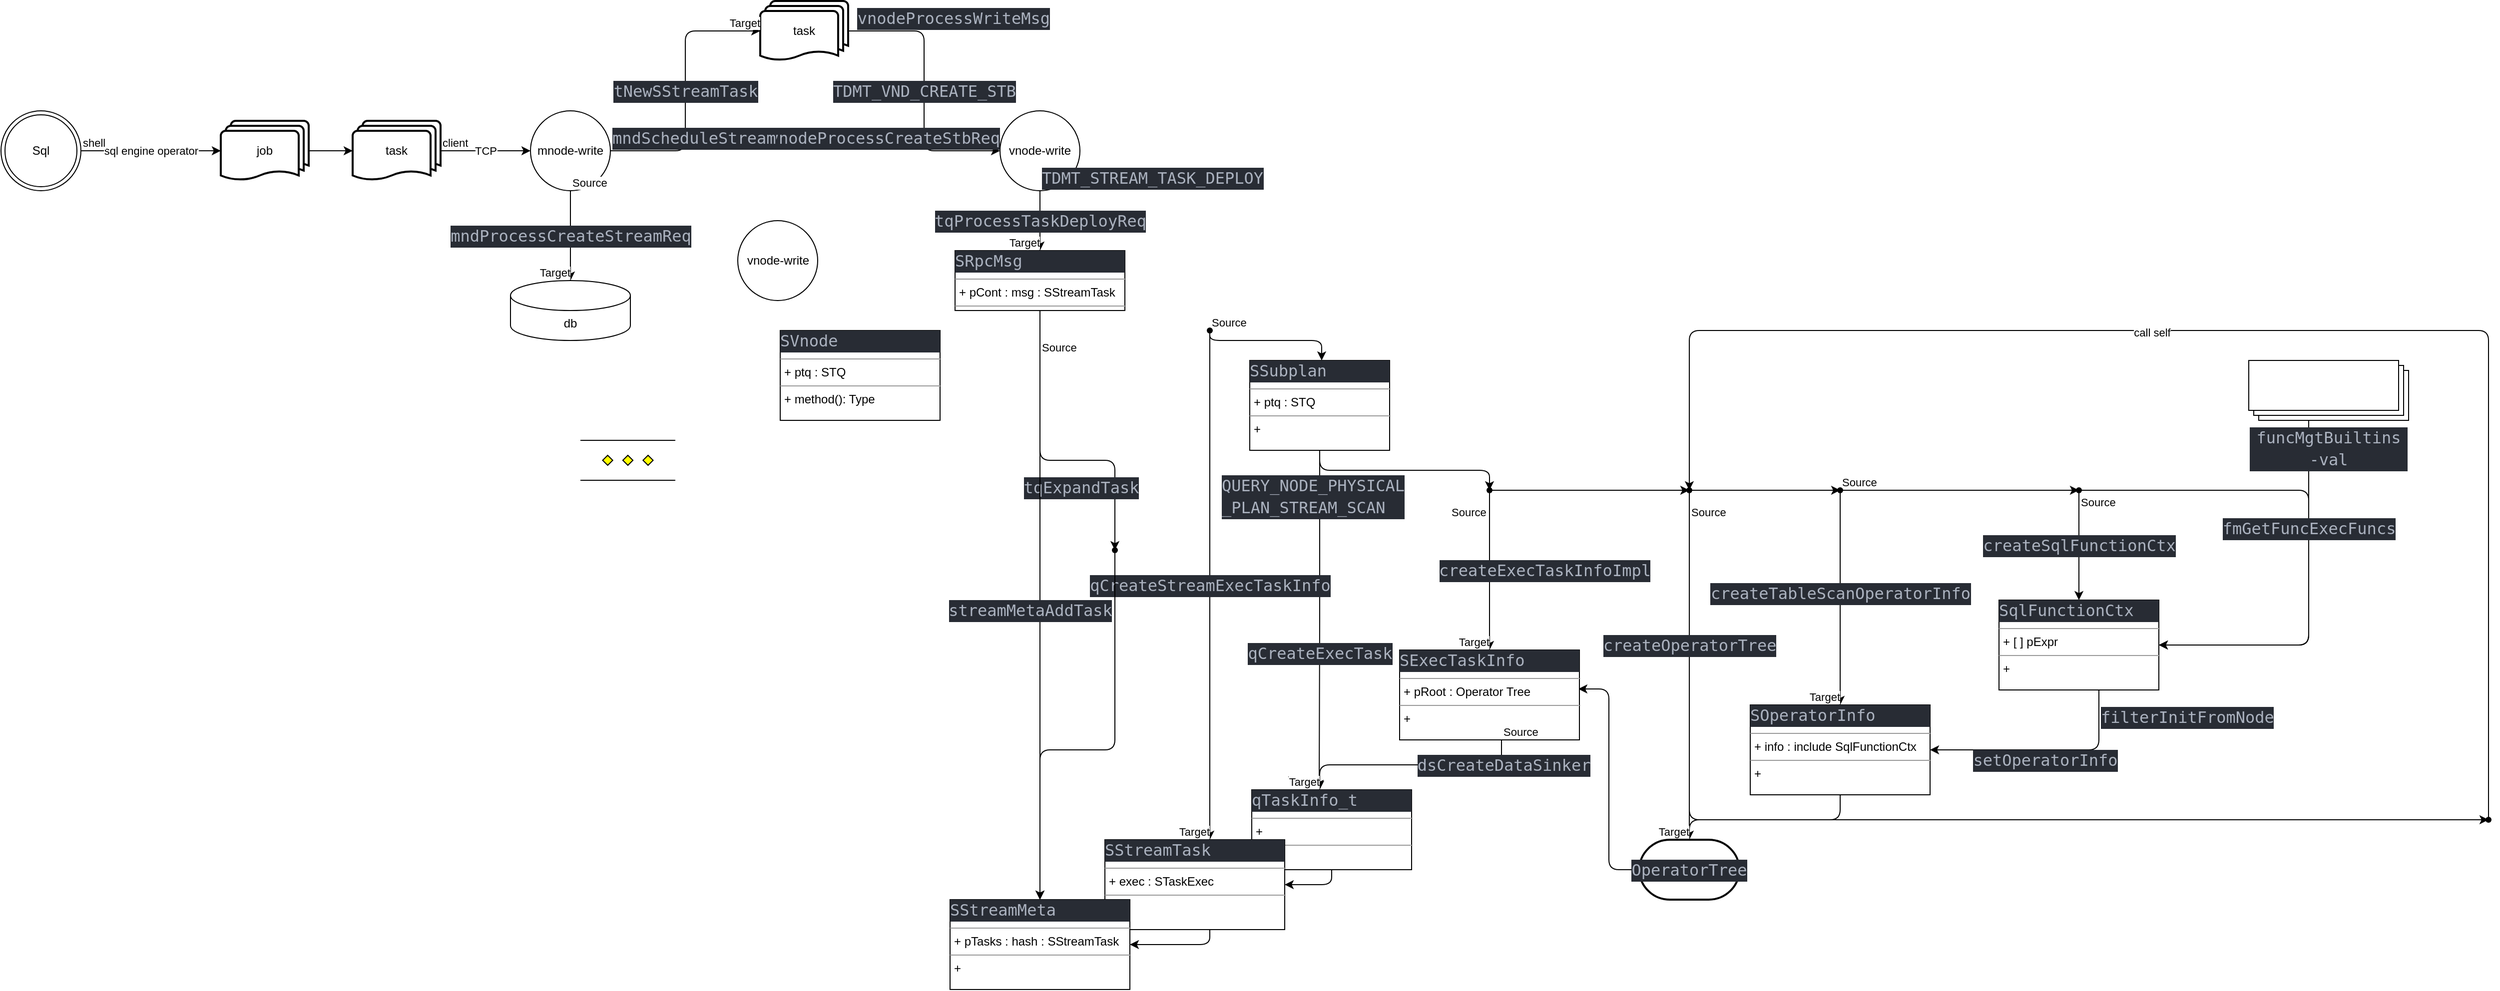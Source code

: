 <mxfile version="21.1.6" type="github">
  <diagram name="第 1 页" id="pCtgnsToikmaQAuae_r1">
    <mxGraphModel dx="1434" dy="764" grid="1" gridSize="10" guides="1" tooltips="1" connect="1" arrows="1" fold="1" page="1" pageScale="1" pageWidth="850" pageHeight="1100" math="0" shadow="0">
      <root>
        <mxCell id="0" />
        <mxCell id="1" parent="0" />
        <mxCell id="iXwxiYTci3UaNsQkCAsQ-6" value="vnode-write" style="ellipse;whiteSpace=wrap;html=1;aspect=fixed;" parent="1" vertex="1">
          <mxGeometry x="1000" y="640" width="80" height="80" as="geometry" />
        </mxCell>
        <mxCell id="iXwxiYTci3UaNsQkCAsQ-7" value="vnode-write" style="ellipse;whiteSpace=wrap;html=1;aspect=fixed;" parent="1" vertex="1">
          <mxGeometry x="737.5" y="750" width="80" height="80" as="geometry" />
        </mxCell>
        <mxCell id="iXwxiYTci3UaNsQkCAsQ-8" value="" style="verticalLabelPosition=bottom;verticalAlign=top;html=1;shape=mxgraph.flowchart.parallel_mode;pointerEvents=1" parent="1" vertex="1">
          <mxGeometry x="580" y="970" width="95" height="40" as="geometry" />
        </mxCell>
        <mxCell id="iXwxiYTci3UaNsQkCAsQ-9" value="" style="endArrow=classic;html=1;rounded=0;" parent="1" source="iXwxiYTci3UaNsQkCAsQ-16" target="iXwxiYTci3UaNsQkCAsQ-15" edge="1">
          <mxGeometry relative="1" as="geometry">
            <mxPoint x="380" y="680.5" as="sourcePoint" />
            <mxPoint x="540" y="680" as="targetPoint" />
          </mxGeometry>
        </mxCell>
        <mxCell id="iXwxiYTci3UaNsQkCAsQ-10" value="TCP" style="edgeLabel;resizable=0;html=1;align=center;verticalAlign=middle;" parent="iXwxiYTci3UaNsQkCAsQ-9" connectable="0" vertex="1">
          <mxGeometry relative="1" as="geometry" />
        </mxCell>
        <mxCell id="iXwxiYTci3UaNsQkCAsQ-11" value="client" style="edgeLabel;resizable=0;html=1;align=left;verticalAlign=bottom;" parent="iXwxiYTci3UaNsQkCAsQ-9" connectable="0" vertex="1">
          <mxGeometry x="-1" relative="1" as="geometry" />
        </mxCell>
        <mxCell id="iXwxiYTci3UaNsQkCAsQ-12" style="edgeStyle=orthogonalEdgeStyle;rounded=0;orthogonalLoop=1;jettySize=auto;html=1;exitX=1;exitY=0.5;exitDx=0;exitDy=0;exitPerimeter=0;entryX=0;entryY=0.5;entryDx=0;entryDy=0;entryPerimeter=0;" parent="1" source="iXwxiYTci3UaNsQkCAsQ-13" target="iXwxiYTci3UaNsQkCAsQ-16" edge="1">
          <mxGeometry relative="1" as="geometry" />
        </mxCell>
        <mxCell id="iXwxiYTci3UaNsQkCAsQ-13" value="job" style="strokeWidth=2;html=1;shape=mxgraph.flowchart.multi-document;whiteSpace=wrap;" parent="1" vertex="1">
          <mxGeometry x="220" y="650" width="88" height="60" as="geometry" />
        </mxCell>
        <mxCell id="iXwxiYTci3UaNsQkCAsQ-14" value="&lt;div&gt;Sql&lt;/div&gt;" style="ellipse;shape=doubleEllipse;whiteSpace=wrap;html=1;aspect=fixed;" parent="1" vertex="1">
          <mxGeometry y="640" width="80" height="80" as="geometry" />
        </mxCell>
        <mxCell id="iXwxiYTci3UaNsQkCAsQ-15" value="mnode-write" style="ellipse;whiteSpace=wrap;html=1;aspect=fixed;" parent="1" vertex="1">
          <mxGeometry x="530" y="640" width="80" height="80" as="geometry" />
        </mxCell>
        <mxCell id="iXwxiYTci3UaNsQkCAsQ-16" value="task" style="strokeWidth=2;html=1;shape=mxgraph.flowchart.multi-document;whiteSpace=wrap;" parent="1" vertex="1">
          <mxGeometry x="352" y="650" width="88" height="60" as="geometry" />
        </mxCell>
        <mxCell id="iXwxiYTci3UaNsQkCAsQ-17" value="" style="endArrow=classic;html=1;rounded=0;" parent="1" source="iXwxiYTci3UaNsQkCAsQ-14" target="iXwxiYTci3UaNsQkCAsQ-13" edge="1">
          <mxGeometry relative="1" as="geometry">
            <mxPoint x="460" y="550" as="sourcePoint" />
            <mxPoint x="620" y="550" as="targetPoint" />
          </mxGeometry>
        </mxCell>
        <mxCell id="iXwxiYTci3UaNsQkCAsQ-18" value="sql engine operator" style="edgeLabel;resizable=0;html=1;align=center;verticalAlign=middle;" parent="iXwxiYTci3UaNsQkCAsQ-17" connectable="0" vertex="1">
          <mxGeometry relative="1" as="geometry" />
        </mxCell>
        <mxCell id="iXwxiYTci3UaNsQkCAsQ-19" value="shell" style="edgeLabel;resizable=0;html=1;align=left;verticalAlign=bottom;" parent="iXwxiYTci3UaNsQkCAsQ-17" connectable="0" vertex="1">
          <mxGeometry x="-1" relative="1" as="geometry" />
        </mxCell>
        <mxCell id="iXwxiYTci3UaNsQkCAsQ-21" value="" style="endArrow=classic;html=1;rounded=1;edgeStyle=elbowEdgeStyle;" parent="1" source="iXwxiYTci3UaNsQkCAsQ-15" target="iXwxiYTci3UaNsQkCAsQ-30" edge="1">
          <mxGeometry relative="1" as="geometry">
            <mxPoint x="730" y="670" as="sourcePoint" />
            <mxPoint x="670" y="550" as="targetPoint" />
          </mxGeometry>
        </mxCell>
        <mxCell id="iXwxiYTci3UaNsQkCAsQ-22" value="&lt;div style=&quot;color: rgb(171, 178, 191); background-color: rgb(40, 44, 52); font-family: &amp;quot;Cascadia Code&amp;quot;, &amp;quot;Cascadia Code&amp;quot;, monospace, &amp;quot;Droid Sans Mono&amp;quot;, &amp;quot;monospace&amp;quot;, monospace; font-weight: normal; font-size: 16px; line-height: 22px;&quot;&gt;&lt;div&gt;mndProcessCreateStreamReq&lt;/div&gt;&lt;/div&gt;" style="edgeLabel;resizable=0;html=1;align=center;verticalAlign=middle;" parent="iXwxiYTci3UaNsQkCAsQ-21" connectable="0" vertex="1">
          <mxGeometry relative="1" as="geometry" />
        </mxCell>
        <mxCell id="iXwxiYTci3UaNsQkCAsQ-23" value="Source" style="edgeLabel;resizable=0;html=1;align=left;verticalAlign=bottom;" parent="iXwxiYTci3UaNsQkCAsQ-21" connectable="0" vertex="1">
          <mxGeometry x="-1" relative="1" as="geometry" />
        </mxCell>
        <mxCell id="iXwxiYTci3UaNsQkCAsQ-24" value="Target" style="edgeLabel;resizable=0;html=1;align=right;verticalAlign=bottom;" parent="iXwxiYTci3UaNsQkCAsQ-21" connectable="0" vertex="1">
          <mxGeometry x="1" relative="1" as="geometry" />
        </mxCell>
        <mxCell id="iXwxiYTci3UaNsQkCAsQ-26" value="" style="endArrow=classic;html=1;rounded=1;edgeStyle=elbowEdgeStyle;" parent="1" source="iXwxiYTci3UaNsQkCAsQ-33" target="iXwxiYTci3UaNsQkCAsQ-6" edge="1">
          <mxGeometry relative="1" as="geometry">
            <mxPoint x="590" y="770" as="sourcePoint" />
            <mxPoint x="1010" y="540" as="targetPoint" />
          </mxGeometry>
        </mxCell>
        <mxCell id="iXwxiYTci3UaNsQkCAsQ-27" value="&lt;div style=&quot;color: rgb(171, 178, 191); background-color: rgb(40, 44, 52); font-family: &amp;quot;Cascadia Code&amp;quot;, &amp;quot;Cascadia Code&amp;quot;, monospace, &amp;quot;Droid Sans Mono&amp;quot;, &amp;quot;monospace&amp;quot;, monospace; font-weight: normal; font-size: 16px; line-height: 22px;&quot;&gt;&lt;div&gt;TDMT_VND_CREATE_STB&lt;/div&gt;&lt;/div&gt;" style="edgeLabel;resizable=0;html=1;align=center;verticalAlign=middle;" parent="iXwxiYTci3UaNsQkCAsQ-26" connectable="0" vertex="1">
          <mxGeometry relative="1" as="geometry" />
        </mxCell>
        <mxCell id="iXwxiYTci3UaNsQkCAsQ-29" value="&lt;div style=&quot;color: rgb(171, 178, 191); background-color: rgb(40, 44, 52); font-family: &amp;quot;Cascadia Code&amp;quot;, &amp;quot;Cascadia Code&amp;quot;, monospace, &amp;quot;Droid Sans Mono&amp;quot;, &amp;quot;monospace&amp;quot;, monospace; font-weight: normal; font-size: 16px; line-height: 22px;&quot;&gt;&lt;div&gt;vnodeProcessCreateStbReq&lt;/div&gt;&lt;/div&gt;" style="edgeLabel;resizable=0;html=1;align=right;verticalAlign=bottom;" parent="iXwxiYTci3UaNsQkCAsQ-26" connectable="0" vertex="1">
          <mxGeometry x="1" relative="1" as="geometry" />
        </mxCell>
        <mxCell id="iXwxiYTci3UaNsQkCAsQ-30" value="db" style="shape=cylinder3;whiteSpace=wrap;html=1;boundedLbl=1;backgroundOutline=1;size=15;" parent="1" vertex="1">
          <mxGeometry x="510" y="810" width="120" height="60" as="geometry" />
        </mxCell>
        <mxCell id="iXwxiYTci3UaNsQkCAsQ-33" value="task" style="strokeWidth=2;html=1;shape=mxgraph.flowchart.multi-document;whiteSpace=wrap;" parent="1" vertex="1">
          <mxGeometry x="760" y="530" width="88" height="60" as="geometry" />
        </mxCell>
        <mxCell id="iXwxiYTci3UaNsQkCAsQ-35" value="" style="endArrow=classic;html=1;rounded=1;edgeStyle=elbowEdgeStyle;" parent="1" source="iXwxiYTci3UaNsQkCAsQ-15" target="iXwxiYTci3UaNsQkCAsQ-33" edge="1">
          <mxGeometry relative="1" as="geometry">
            <mxPoint x="570" y="780" as="sourcePoint" />
            <mxPoint x="730" y="780" as="targetPoint" />
          </mxGeometry>
        </mxCell>
        <mxCell id="iXwxiYTci3UaNsQkCAsQ-36" value="&lt;div style=&quot;color: rgb(171, 178, 191); background-color: rgb(40, 44, 52); font-family: &amp;quot;Cascadia Code&amp;quot;, &amp;quot;Cascadia Code&amp;quot;, monospace, &amp;quot;Droid Sans Mono&amp;quot;, &amp;quot;monospace&amp;quot;, monospace; font-weight: normal; font-size: 16px; line-height: 22px;&quot;&gt;&lt;div&gt;tNewSStreamTask&lt;/div&gt;&lt;/div&gt;" style="edgeLabel;resizable=0;html=1;align=center;verticalAlign=middle;" parent="iXwxiYTci3UaNsQkCAsQ-35" connectable="0" vertex="1">
          <mxGeometry relative="1" as="geometry" />
        </mxCell>
        <mxCell id="iXwxiYTci3UaNsQkCAsQ-37" value="&lt;div style=&quot;color: rgb(171, 178, 191); background-color: rgb(40, 44, 52); font-family: &amp;quot;Cascadia Code&amp;quot;, &amp;quot;Cascadia Code&amp;quot;, monospace, &amp;quot;Droid Sans Mono&amp;quot;, &amp;quot;monospace&amp;quot;, monospace; font-weight: normal; font-size: 16px; line-height: 22px;&quot;&gt;&lt;div&gt;mndScheduleStream&lt;/div&gt;&lt;/div&gt;" style="edgeLabel;resizable=0;html=1;align=left;verticalAlign=bottom;" parent="iXwxiYTci3UaNsQkCAsQ-35" connectable="0" vertex="1">
          <mxGeometry x="-1" relative="1" as="geometry" />
        </mxCell>
        <mxCell id="iXwxiYTci3UaNsQkCAsQ-38" value="Target" style="edgeLabel;resizable=0;html=1;align=right;verticalAlign=bottom;" parent="iXwxiYTci3UaNsQkCAsQ-35" connectable="0" vertex="1">
          <mxGeometry x="1" relative="1" as="geometry" />
        </mxCell>
        <mxCell id="iXwxiYTci3UaNsQkCAsQ-39" value="&lt;div style=&quot;color: rgb(171, 178, 191); background-color: rgb(40, 44, 52); font-family: &amp;quot;Cascadia Code&amp;quot;, &amp;quot;Cascadia Code&amp;quot;, monospace, &amp;quot;Droid Sans Mono&amp;quot;, &amp;quot;monospace&amp;quot;, monospace; font-weight: normal; font-size: 16px; line-height: 22px;&quot;&gt;&lt;div&gt;&lt;span style=&quot;color: #abb2bf;&quot;&gt;vnodeProcessWriteMsg&lt;/span&gt;&lt;/div&gt;&lt;/div&gt;" style="edgeLabel;resizable=0;html=1;align=right;verticalAlign=bottom;" parent="1" connectable="0" vertex="1">
          <mxGeometry x="1050" y="560" as="geometry" />
        </mxCell>
        <mxCell id="iXwxiYTci3UaNsQkCAsQ-40" value="" style="endArrow=classic;html=1;rounded=1;edgeStyle=elbowEdgeStyle;" parent="1" source="iXwxiYTci3UaNsQkCAsQ-6" target="iXwxiYTci3UaNsQkCAsQ-47" edge="1">
          <mxGeometry relative="1" as="geometry">
            <mxPoint x="1020" y="790" as="sourcePoint" />
            <mxPoint x="1040" y="870" as="targetPoint" />
          </mxGeometry>
        </mxCell>
        <mxCell id="iXwxiYTci3UaNsQkCAsQ-41" value="&lt;div style=&quot;color: rgb(171, 178, 191); background-color: rgb(40, 44, 52); font-family: &amp;quot;Cascadia Code&amp;quot;, &amp;quot;Cascadia Code&amp;quot;, monospace, &amp;quot;Droid Sans Mono&amp;quot;, &amp;quot;monospace&amp;quot;, monospace; font-weight: normal; font-size: 16px; line-height: 22px;&quot;&gt;&lt;div&gt;tqProcessTaskDeployReq&lt;/div&gt;&lt;/div&gt;" style="edgeLabel;resizable=0;html=1;align=center;verticalAlign=middle;" parent="iXwxiYTci3UaNsQkCAsQ-40" connectable="0" vertex="1">
          <mxGeometry relative="1" as="geometry" />
        </mxCell>
        <mxCell id="iXwxiYTci3UaNsQkCAsQ-42" value="&lt;div style=&quot;color: rgb(171, 178, 191); background-color: rgb(40, 44, 52); font-family: &amp;quot;Cascadia Code&amp;quot;, &amp;quot;Cascadia Code&amp;quot;, monospace, &amp;quot;Droid Sans Mono&amp;quot;, &amp;quot;monospace&amp;quot;, monospace; font-weight: normal; font-size: 16px; line-height: 22px;&quot;&gt;&lt;div&gt;TDMT_STREAM_TASK_DEPLOY&lt;/div&gt;&lt;/div&gt;" style="edgeLabel;resizable=0;html=1;align=left;verticalAlign=bottom;" parent="iXwxiYTci3UaNsQkCAsQ-40" connectable="0" vertex="1">
          <mxGeometry x="-1" relative="1" as="geometry" />
        </mxCell>
        <mxCell id="iXwxiYTci3UaNsQkCAsQ-43" value="Target" style="edgeLabel;resizable=0;html=1;align=right;verticalAlign=bottom;" parent="iXwxiYTci3UaNsQkCAsQ-40" connectable="0" vertex="1">
          <mxGeometry x="1" relative="1" as="geometry" />
        </mxCell>
        <mxCell id="iXwxiYTci3UaNsQkCAsQ-105" style="edgeStyle=orthogonalEdgeStyle;rounded=1;orthogonalLoop=1;jettySize=auto;html=1;entryX=1;entryY=0.5;entryDx=0;entryDy=0;" parent="1" source="iXwxiYTci3UaNsQkCAsQ-44" target="iXwxiYTci3UaNsQkCAsQ-114" edge="1">
          <mxGeometry relative="1" as="geometry">
            <mxPoint x="2310" y="1310" as="targetPoint" />
            <Array as="points">
              <mxPoint x="2310" y="1175" />
            </Array>
          </mxGeometry>
        </mxCell>
        <mxCell id="iXwxiYTci3UaNsQkCAsQ-44" value="&lt;div style=&quot;color: rgb(171, 178, 191); background-color: rgb(40, 44, 52); font-family: &amp;quot;Cascadia Code&amp;quot;, &amp;quot;Cascadia Code&amp;quot;, monospace, &amp;quot;Droid Sans Mono&amp;quot;, &amp;quot;monospace&amp;quot;, monospace; font-weight: normal; font-size: 16px; line-height: 22px;&quot;&gt;&lt;div&gt;funcMgtBuiltins -val&lt;br&gt;&lt;/div&gt;&lt;/div&gt;" style="verticalLabelPosition=bottom;verticalAlign=top;html=1;shape=mxgraph.basic.layered_rect;dx=10;outlineConnect=0;whiteSpace=wrap;" parent="1" vertex="1">
          <mxGeometry x="2250" y="890" width="160" height="60" as="geometry" />
        </mxCell>
        <mxCell id="iXwxiYTci3UaNsQkCAsQ-47" value="&lt;div style=&quot;color: rgb(171, 178, 191); background-color: rgb(40, 44, 52); font-family: &amp;quot;Cascadia Code&amp;quot;, &amp;quot;Cascadia Code&amp;quot;, monospace, &amp;quot;Droid Sans Mono&amp;quot;, &amp;quot;monospace&amp;quot;, monospace; font-weight: normal; font-size: 16px; line-height: 22px;&quot;&gt;&lt;div&gt;SRpcMsg&lt;/div&gt;&lt;/div&gt;&lt;hr size=&quot;1&quot;&gt;&lt;p style=&quot;margin:0px;margin-left:4px;&quot;&gt;+ pCont : msg : SStreamTask&lt;/p&gt;&lt;hr size=&quot;1&quot;&gt;" style="verticalAlign=top;align=left;overflow=fill;fontSize=12;fontFamily=Helvetica;html=1;whiteSpace=wrap;" parent="1" vertex="1">
          <mxGeometry x="955" y="780" width="170" height="60" as="geometry" />
        </mxCell>
        <mxCell id="iXwxiYTci3UaNsQkCAsQ-48" value="" style="endArrow=classic;html=1;rounded=1;edgeStyle=orthogonalEdgeStyle;exitX=0.5;exitY=1;exitDx=0;exitDy=0;" parent="1" source="iXwxiYTci3UaNsQkCAsQ-47" target="iXwxiYTci3UaNsQkCAsQ-112" edge="1">
          <mxGeometry relative="1" as="geometry">
            <mxPoint x="1100" y="970" as="sourcePoint" />
            <mxPoint x="1100" y="1290" as="targetPoint" />
            <Array as="points">
              <mxPoint x="1040" y="990" />
              <mxPoint x="1115" y="990" />
            </Array>
          </mxGeometry>
        </mxCell>
        <mxCell id="iXwxiYTci3UaNsQkCAsQ-49" value="&lt;div style=&quot;color: rgb(171, 178, 191); background-color: rgb(40, 44, 52); font-family: &amp;quot;Cascadia Code&amp;quot;, &amp;quot;Cascadia Code&amp;quot;, monospace, &amp;quot;Droid Sans Mono&amp;quot;, &amp;quot;monospace&amp;quot;, monospace; font-weight: normal; font-size: 16px; line-height: 22px;&quot;&gt;&lt;div&gt;tqExpandTask&lt;/div&gt;&lt;/div&gt;" style="edgeLabel;resizable=0;html=1;align=center;verticalAlign=middle;" parent="iXwxiYTci3UaNsQkCAsQ-48" connectable="0" vertex="1">
          <mxGeometry relative="1" as="geometry">
            <mxPoint x="33" y="27" as="offset" />
          </mxGeometry>
        </mxCell>
        <mxCell id="iXwxiYTci3UaNsQkCAsQ-57" value="" style="endArrow=classic;html=1;rounded=0;entryX=0.422;entryY=-0.011;entryDx=0;entryDy=0;entryPerimeter=0;edgeStyle=orthogonalEdgeStyle;" parent="1" source="iXwxiYTci3UaNsQkCAsQ-85" target="iXwxiYTci3UaNsQkCAsQ-127" edge="1">
          <mxGeometry relative="1" as="geometry">
            <mxPoint x="1400" y="1140" as="sourcePoint" />
            <mxPoint x="1410" y="1310" as="targetPoint" />
          </mxGeometry>
        </mxCell>
        <mxCell id="iXwxiYTci3UaNsQkCAsQ-58" value="&lt;div style=&quot;color: rgb(171, 178, 191); background-color: rgb(40, 44, 52); font-family: &amp;quot;Cascadia Code&amp;quot;, &amp;quot;Cascadia Code&amp;quot;, monospace, &amp;quot;Droid Sans Mono&amp;quot;, &amp;quot;monospace&amp;quot;, monospace; font-weight: normal; font-size: 16px; line-height: 22px;&quot;&gt;&lt;div&gt;qCreateExecTask&lt;/div&gt;&lt;/div&gt;" style="edgeLabel;resizable=0;html=1;align=center;verticalAlign=middle;" parent="iXwxiYTci3UaNsQkCAsQ-57" connectable="0" vertex="1">
          <mxGeometry relative="1" as="geometry">
            <mxPoint y="33" as="offset" />
          </mxGeometry>
        </mxCell>
        <mxCell id="iXwxiYTci3UaNsQkCAsQ-59" value="&lt;div style=&quot;color: rgb(171, 178, 191); background-color: rgb(40, 44, 52); font-family: &amp;quot;Cascadia Code&amp;quot;, &amp;quot;Cascadia Code&amp;quot;, monospace, &amp;quot;Droid Sans Mono&amp;quot;, &amp;quot;monospace&amp;quot;, monospace; font-weight: normal; font-size: 16px; line-height: 22px;&quot;&gt;&lt;div&gt;QUERY_NODE_PHYSICAL&lt;/div&gt;&lt;div&gt;_PLAN_STREAM_SCAN&lt;/div&gt;&lt;/div&gt;" style="edgeLabel;resizable=0;html=1;align=left;verticalAlign=bottom;" parent="iXwxiYTci3UaNsQkCAsQ-57" connectable="0" vertex="1">
          <mxGeometry x="-1" relative="1" as="geometry">
            <mxPoint x="-100" y="70" as="offset" />
          </mxGeometry>
        </mxCell>
        <mxCell id="iXwxiYTci3UaNsQkCAsQ-60" value="Target" style="edgeLabel;resizable=0;html=1;align=right;verticalAlign=bottom;" parent="iXwxiYTci3UaNsQkCAsQ-57" connectable="0" vertex="1">
          <mxGeometry x="1" relative="1" as="geometry" />
        </mxCell>
        <mxCell id="iXwxiYTci3UaNsQkCAsQ-74" value="&lt;div style=&quot;color: rgb(171, 178, 191); background-color: rgb(40, 44, 52); font-family: &amp;quot;Cascadia Code&amp;quot;, &amp;quot;Cascadia Code&amp;quot;, monospace, &amp;quot;Droid Sans Mono&amp;quot;, &amp;quot;monospace&amp;quot;, monospace; font-weight: normal; font-size: 16px; line-height: 22px;&quot;&gt;&lt;div&gt;SVnode&lt;/div&gt;&lt;/div&gt;&lt;hr size=&quot;1&quot;&gt;&lt;p style=&quot;margin:0px;margin-left:4px;&quot;&gt;+ ptq : STQ&lt;/p&gt;&lt;hr size=&quot;1&quot;&gt;&lt;p style=&quot;margin:0px;margin-left:4px;&quot;&gt;+ method(): Type&lt;/p&gt;" style="verticalAlign=top;align=left;overflow=fill;fontSize=12;fontFamily=Helvetica;html=1;whiteSpace=wrap;" parent="1" vertex="1">
          <mxGeometry x="780" y="860" width="160" height="90" as="geometry" />
        </mxCell>
        <mxCell id="iXwxiYTci3UaNsQkCAsQ-79" value="" style="endArrow=classic;html=1;rounded=1;exitX=0.2;exitY=0.5;exitDx=0;exitDy=0;exitPerimeter=0;edgeStyle=elbowEdgeStyle;" parent="1" source="iXwxiYTci3UaNsQkCAsQ-106" target="iXwxiYTci3UaNsQkCAsQ-132" edge="1">
          <mxGeometry relative="1" as="geometry">
            <mxPoint x="1215" y="960" as="sourcePoint" />
            <mxPoint x="1210" y="1340" as="targetPoint" />
            <Array as="points">
              <mxPoint x="1210" y="1100" />
              <mxPoint x="1200" y="1070" />
            </Array>
          </mxGeometry>
        </mxCell>
        <mxCell id="iXwxiYTci3UaNsQkCAsQ-80" value="&lt;div style=&quot;color: rgb(171, 178, 191); background-color: rgb(40, 44, 52); font-family: &amp;quot;Cascadia Code&amp;quot;, &amp;quot;Cascadia Code&amp;quot;, monospace, &amp;quot;Droid Sans Mono&amp;quot;, &amp;quot;monospace&amp;quot;, monospace; font-weight: normal; font-size: 16px; line-height: 22px;&quot;&gt;&lt;div&gt;qCreateStreamExecTaskInfo&lt;/div&gt;&lt;/div&gt;" style="edgeLabel;resizable=0;html=1;align=center;verticalAlign=middle;" parent="iXwxiYTci3UaNsQkCAsQ-79" connectable="0" vertex="1">
          <mxGeometry relative="1" as="geometry" />
        </mxCell>
        <mxCell id="iXwxiYTci3UaNsQkCAsQ-81" value="Source" style="edgeLabel;resizable=0;html=1;align=left;verticalAlign=bottom;" parent="iXwxiYTci3UaNsQkCAsQ-79" connectable="0" vertex="1">
          <mxGeometry x="-1" relative="1" as="geometry" />
        </mxCell>
        <mxCell id="iXwxiYTci3UaNsQkCAsQ-82" value="Target" style="edgeLabel;resizable=0;html=1;align=right;verticalAlign=bottom;" parent="iXwxiYTci3UaNsQkCAsQ-79" connectable="0" vertex="1">
          <mxGeometry x="1" relative="1" as="geometry" />
        </mxCell>
        <mxCell id="iXwxiYTci3UaNsQkCAsQ-144" style="edgeStyle=orthogonalEdgeStyle;rounded=1;orthogonalLoop=1;jettySize=auto;html=1;exitX=0.5;exitY=1;exitDx=0;exitDy=0;entryX=0.85;entryY=1.2;entryDx=0;entryDy=0;entryPerimeter=0;" parent="1" source="iXwxiYTci3UaNsQkCAsQ-85" target="iXwxiYTci3UaNsQkCAsQ-142" edge="1">
          <mxGeometry relative="1" as="geometry">
            <Array as="points">
              <mxPoint x="1320" y="1000" />
              <mxPoint x="1490" y="1000" />
            </Array>
          </mxGeometry>
        </mxCell>
        <mxCell id="iXwxiYTci3UaNsQkCAsQ-85" value="&lt;div style=&quot;color: rgb(171, 178, 191); background-color: rgb(40, 44, 52); font-family: &amp;quot;Cascadia Code&amp;quot;, &amp;quot;Cascadia Code&amp;quot;, monospace, &amp;quot;Droid Sans Mono&amp;quot;, &amp;quot;monospace&amp;quot;, monospace; font-weight: normal; font-size: 16px; line-height: 22px;&quot;&gt;&lt;div style=&quot;color: rgb(171, 178, 191); background-color: rgb(40, 44, 52); font-family: &amp;quot;Cascadia Code&amp;quot;, &amp;quot;Cascadia Code&amp;quot;, monospace, &amp;quot;Droid Sans Mono&amp;quot;, &amp;quot;monospace&amp;quot;, monospace; font-weight: normal; font-size: 16px; line-height: 22px;&quot;&gt;&lt;div&gt;SSubplan&lt;/div&gt;&lt;/div&gt;&lt;/div&gt;&lt;hr size=&quot;1&quot;&gt;&lt;p style=&quot;margin:0px;margin-left:4px;&quot;&gt;+ ptq : STQ&lt;/p&gt;&lt;hr size=&quot;1&quot;&gt;&lt;p style=&quot;margin:0px;margin-left:4px;&quot;&gt;+ &lt;br&gt;&lt;/p&gt;" style="verticalAlign=top;align=left;overflow=fill;fontSize=12;fontFamily=Helvetica;html=1;whiteSpace=wrap;" parent="1" vertex="1">
          <mxGeometry x="1250" y="890" width="140" height="90" as="geometry" />
        </mxCell>
        <mxCell id="iXwxiYTci3UaNsQkCAsQ-86" value="" style="endArrow=classic;html=1;rounded=1;exitX=0.5;exitY=1;exitDx=0;exitDy=0;edgeStyle=orthogonalEdgeStyle;" parent="1" source="iXwxiYTci3UaNsQkCAsQ-47" target="iXwxiYTci3UaNsQkCAsQ-134" edge="1">
          <mxGeometry relative="1" as="geometry">
            <mxPoint x="939.5" y="1000" as="sourcePoint" />
            <mxPoint x="940" y="1360" as="targetPoint" />
          </mxGeometry>
        </mxCell>
        <mxCell id="iXwxiYTci3UaNsQkCAsQ-87" value="&lt;div style=&quot;color: rgb(171, 178, 191); background-color: rgb(40, 44, 52); font-family: &amp;quot;Cascadia Code&amp;quot;, &amp;quot;Cascadia Code&amp;quot;, monospace, &amp;quot;Droid Sans Mono&amp;quot;, &amp;quot;monospace&amp;quot;, monospace; font-weight: normal; font-size: 16px; line-height: 22px;&quot;&gt;&lt;div&gt;streamMetaAddTask&lt;/div&gt;&lt;/div&gt;" style="edgeLabel;resizable=0;html=1;align=center;verticalAlign=middle;" parent="iXwxiYTci3UaNsQkCAsQ-86" connectable="0" vertex="1">
          <mxGeometry relative="1" as="geometry">
            <mxPoint x="-10" y="5" as="offset" />
          </mxGeometry>
        </mxCell>
        <mxCell id="iXwxiYTci3UaNsQkCAsQ-88" value="Source" style="edgeLabel;resizable=0;html=1;align=left;verticalAlign=bottom;" parent="iXwxiYTci3UaNsQkCAsQ-86" connectable="0" vertex="1">
          <mxGeometry x="-1" relative="1" as="geometry">
            <mxPoint y="45" as="offset" />
          </mxGeometry>
        </mxCell>
        <mxCell id="iXwxiYTci3UaNsQkCAsQ-89" value="" style="endArrow=classic;html=1;rounded=1;edgeStyle=orthogonalEdgeStyle;exitX=0.45;exitY=0.7;exitDx=0;exitDy=0;exitPerimeter=0;" parent="1" source="iXwxiYTci3UaNsQkCAsQ-142" target="iXwxiYTci3UaNsQkCAsQ-126" edge="1">
          <mxGeometry relative="1" as="geometry">
            <mxPoint x="1490" y="1000" as="sourcePoint" />
            <mxPoint x="1730" y="1090" as="targetPoint" />
          </mxGeometry>
        </mxCell>
        <mxCell id="iXwxiYTci3UaNsQkCAsQ-90" value="&lt;div style=&quot;color: rgb(171, 178, 191); background-color: rgb(40, 44, 52); font-family: &amp;quot;Cascadia Code&amp;quot;, &amp;quot;Cascadia Code&amp;quot;, monospace, &amp;quot;Droid Sans Mono&amp;quot;, &amp;quot;monospace&amp;quot;, monospace; font-weight: normal; font-size: 16px; line-height: 22px;&quot;&gt;&lt;div&gt;createExecTaskInfoImpl&lt;/div&gt;&lt;/div&gt;" style="edgeLabel;resizable=0;html=1;align=center;verticalAlign=middle;" parent="iXwxiYTci3UaNsQkCAsQ-89" connectable="0" vertex="1">
          <mxGeometry relative="1" as="geometry">
            <mxPoint x="55" as="offset" />
          </mxGeometry>
        </mxCell>
        <mxCell id="iXwxiYTci3UaNsQkCAsQ-91" value="Source" style="edgeLabel;resizable=0;html=1;align=left;verticalAlign=bottom;" parent="iXwxiYTci3UaNsQkCAsQ-89" connectable="0" vertex="1">
          <mxGeometry x="-1" relative="1" as="geometry">
            <mxPoint x="-40" y="30" as="offset" />
          </mxGeometry>
        </mxCell>
        <mxCell id="iXwxiYTci3UaNsQkCAsQ-92" value="Target" style="edgeLabel;resizable=0;html=1;align=right;verticalAlign=bottom;" parent="iXwxiYTci3UaNsQkCAsQ-89" connectable="0" vertex="1">
          <mxGeometry x="1" relative="1" as="geometry" />
        </mxCell>
        <mxCell id="iXwxiYTci3UaNsQkCAsQ-95" value="" style="endArrow=classic;html=1;rounded=1;edgeStyle=elbowEdgeStyle;exitX=0.75;exitY=0.4;exitDx=0;exitDy=0;exitPerimeter=0;" parent="1" source="inUq-G-adgL70UDjBjxK-9" target="iXwxiYTci3UaNsQkCAsQ-113" edge="1">
          <mxGeometry relative="1" as="geometry">
            <mxPoint x="1820" y="970" as="sourcePoint" />
            <mxPoint x="2070" y="1340" as="targetPoint" />
            <Array as="points">
              <mxPoint x="1841" y="1160" />
              <mxPoint x="1860" y="1080" />
            </Array>
          </mxGeometry>
        </mxCell>
        <mxCell id="iXwxiYTci3UaNsQkCAsQ-96" value="&lt;div style=&quot;color: rgb(171, 178, 191); background-color: rgb(40, 44, 52); font-family: &amp;quot;Cascadia Code&amp;quot;, &amp;quot;Cascadia Code&amp;quot;, monospace, &amp;quot;Droid Sans Mono&amp;quot;, &amp;quot;monospace&amp;quot;, monospace; font-weight: normal; font-size: 16px; line-height: 22px;&quot;&gt;&lt;div&gt;createTableScanOperatorInfo&lt;/div&gt;&lt;/div&gt;" style="edgeLabel;resizable=0;html=1;align=center;verticalAlign=middle;" parent="iXwxiYTci3UaNsQkCAsQ-95" connectable="0" vertex="1">
          <mxGeometry relative="1" as="geometry">
            <mxPoint y="-5" as="offset" />
          </mxGeometry>
        </mxCell>
        <mxCell id="iXwxiYTci3UaNsQkCAsQ-97" value="Source" style="edgeLabel;resizable=0;html=1;align=left;verticalAlign=bottom;" parent="iXwxiYTci3UaNsQkCAsQ-95" connectable="0" vertex="1">
          <mxGeometry x="-1" relative="1" as="geometry" />
        </mxCell>
        <mxCell id="iXwxiYTci3UaNsQkCAsQ-98" value="Target" style="edgeLabel;resizable=0;html=1;align=right;verticalAlign=bottom;" parent="iXwxiYTci3UaNsQkCAsQ-95" connectable="0" vertex="1">
          <mxGeometry x="1" relative="1" as="geometry" />
        </mxCell>
        <mxCell id="iXwxiYTci3UaNsQkCAsQ-99" value="" style="endArrow=classic;html=1;rounded=0;exitX=0.6;exitY=0.85;exitDx=0;exitDy=0;exitPerimeter=0;" parent="1" target="iXwxiYTci3UaNsQkCAsQ-114" edge="1" source="inUq-G-adgL70UDjBjxK-10">
          <mxGeometry relative="1" as="geometry">
            <mxPoint x="2080" y="1020" as="sourcePoint" />
            <mxPoint x="2170" y="1360" as="targetPoint" />
          </mxGeometry>
        </mxCell>
        <mxCell id="iXwxiYTci3UaNsQkCAsQ-100" value="&lt;div style=&quot;color: rgb(171, 178, 191); background-color: rgb(40, 44, 52); font-family: &amp;quot;Cascadia Code&amp;quot;, &amp;quot;Cascadia Code&amp;quot;, monospace, &amp;quot;Droid Sans Mono&amp;quot;, &amp;quot;monospace&amp;quot;, monospace; font-weight: normal; font-size: 16px; line-height: 22px;&quot;&gt;&lt;div&gt;createSqlFunctionCtx&lt;/div&gt;&lt;/div&gt;" style="edgeLabel;resizable=0;html=1;align=center;verticalAlign=middle;" parent="iXwxiYTci3UaNsQkCAsQ-99" connectable="0" vertex="1">
          <mxGeometry relative="1" as="geometry" />
        </mxCell>
        <mxCell id="iXwxiYTci3UaNsQkCAsQ-101" value="Source" style="edgeLabel;resizable=0;html=1;align=left;verticalAlign=bottom;" parent="iXwxiYTci3UaNsQkCAsQ-99" connectable="0" vertex="1">
          <mxGeometry x="-1" relative="1" as="geometry">
            <mxPoint y="20" as="offset" />
          </mxGeometry>
        </mxCell>
        <mxCell id="iXwxiYTci3UaNsQkCAsQ-102" value="" style="endArrow=classic;html=1;entryX=1;entryY=0.5;entryDx=0;entryDy=0;rounded=1;edgeStyle=elbowEdgeStyle;exitX=0.8;exitY=0.6;exitDx=0;exitDy=0;exitPerimeter=0;" parent="1" target="iXwxiYTci3UaNsQkCAsQ-114" edge="1" source="inUq-G-adgL70UDjBjxK-10">
          <mxGeometry relative="1" as="geometry">
            <mxPoint x="2180" y="950" as="sourcePoint" />
            <mxPoint x="2310" y="1310" as="targetPoint" />
            <Array as="points">
              <mxPoint x="2310" y="1160" />
            </Array>
          </mxGeometry>
        </mxCell>
        <mxCell id="iXwxiYTci3UaNsQkCAsQ-103" value="&lt;div style=&quot;color: rgb(171, 178, 191); background-color: rgb(40, 44, 52); font-family: &amp;quot;Cascadia Code&amp;quot;, &amp;quot;Cascadia Code&amp;quot;, monospace, &amp;quot;Droid Sans Mono&amp;quot;, &amp;quot;monospace&amp;quot;, monospace; font-weight: normal; font-size: 16px; line-height: 22px;&quot;&gt;&lt;div&gt;fmGetFuncExecFuncs&lt;/div&gt;&lt;/div&gt;" style="edgeLabel;resizable=0;html=1;align=center;verticalAlign=middle;" parent="iXwxiYTci3UaNsQkCAsQ-102" connectable="0" vertex="1">
          <mxGeometry relative="1" as="geometry" />
        </mxCell>
        <mxCell id="iXwxiYTci3UaNsQkCAsQ-104" value="Source" style="edgeLabel;resizable=0;html=1;align=left;verticalAlign=bottom;" parent="iXwxiYTci3UaNsQkCAsQ-102" connectable="0" vertex="1">
          <mxGeometry x="-1" relative="1" as="geometry">
            <mxPoint y="20" as="offset" />
          </mxGeometry>
        </mxCell>
        <mxCell id="iXwxiYTci3UaNsQkCAsQ-111" value="" style="edgeStyle=orthogonalEdgeStyle;rounded=1;orthogonalLoop=1;jettySize=auto;html=1;" parent="1" source="iXwxiYTci3UaNsQkCAsQ-106" target="iXwxiYTci3UaNsQkCAsQ-85" edge="1">
          <mxGeometry relative="1" as="geometry">
            <Array as="points">
              <mxPoint x="1210" y="870" />
              <mxPoint x="1322" y="870" />
            </Array>
          </mxGeometry>
        </mxCell>
        <mxCell id="iXwxiYTci3UaNsQkCAsQ-106" value="" style="shape=waypoint;sketch=0;fillStyle=solid;size=6;pointerEvents=1;points=[];fillColor=none;resizable=0;rotatable=0;perimeter=centerPerimeter;snapToPoint=1;" parent="1" vertex="1">
          <mxGeometry x="1200" y="850" width="20" height="20" as="geometry" />
        </mxCell>
        <mxCell id="iXwxiYTci3UaNsQkCAsQ-140" style="edgeStyle=orthogonalEdgeStyle;rounded=1;orthogonalLoop=1;jettySize=auto;html=1;entryX=0.5;entryY=0;entryDx=0;entryDy=0;" parent="1" source="iXwxiYTci3UaNsQkCAsQ-112" target="iXwxiYTci3UaNsQkCAsQ-134" edge="1">
          <mxGeometry relative="1" as="geometry">
            <Array as="points">
              <mxPoint x="1115" y="1280" />
              <mxPoint x="1040" y="1280" />
            </Array>
          </mxGeometry>
        </mxCell>
        <mxCell id="iXwxiYTci3UaNsQkCAsQ-112" value="" style="shape=waypoint;sketch=0;fillStyle=solid;size=6;pointerEvents=1;points=[];fillColor=none;resizable=0;rotatable=0;perimeter=centerPerimeter;snapToPoint=1;" parent="1" vertex="1">
          <mxGeometry x="1105" y="1070" width="20" height="20" as="geometry" />
        </mxCell>
        <mxCell id="inUq-G-adgL70UDjBjxK-8" style="edgeStyle=orthogonalEdgeStyle;rounded=1;orthogonalLoop=1;jettySize=auto;html=1;entryX=0.5;entryY=1;entryDx=0;entryDy=0;entryPerimeter=0;" edge="1" parent="1" source="iXwxiYTci3UaNsQkCAsQ-113" target="iXwxiYTci3UaNsQkCAsQ-125">
          <mxGeometry relative="1" as="geometry">
            <Array as="points">
              <mxPoint x="1841" y="1350" />
              <mxPoint x="1690" y="1350" />
            </Array>
          </mxGeometry>
        </mxCell>
        <mxCell id="iXwxiYTci3UaNsQkCAsQ-113" value="&lt;div style=&quot;color: rgb(171, 178, 191); background-color: rgb(40, 44, 52); font-family: &amp;quot;Cascadia Code&amp;quot;, &amp;quot;Cascadia Code&amp;quot;, monospace, &amp;quot;Droid Sans Mono&amp;quot;, &amp;quot;monospace&amp;quot;, monospace; font-weight: normal; font-size: 16px; line-height: 22px;&quot;&gt;&lt;div style=&quot;color: rgb(171, 178, 191); background-color: rgb(40, 44, 52); font-family: &amp;quot;Cascadia Code&amp;quot;, &amp;quot;Cascadia Code&amp;quot;, monospace, &amp;quot;Droid Sans Mono&amp;quot;, &amp;quot;monospace&amp;quot;, monospace; font-weight: normal; font-size: 16px; line-height: 22px;&quot;&gt;&lt;div style=&quot;color: rgb(171, 178, 191); background-color: rgb(40, 44, 52); font-family: &amp;quot;Cascadia Code&amp;quot;, &amp;quot;Cascadia Code&amp;quot;, monospace, &amp;quot;Droid Sans Mono&amp;quot;, &amp;quot;monospace&amp;quot;, monospace; font-weight: normal; font-size: 16px; line-height: 22px;&quot;&gt;&lt;div&gt;SOperatorInfo&lt;/div&gt;&lt;/div&gt;&lt;/div&gt;&lt;/div&gt;&lt;hr size=&quot;1&quot;&gt;&lt;p style=&quot;margin:0px;margin-left:4px;&quot;&gt;+ info : include SqlFunctionCtx&lt;br&gt;&lt;/p&gt;&lt;hr size=&quot;1&quot;&gt;&lt;p style=&quot;margin:0px;margin-left:4px;&quot;&gt;+ &lt;br&gt;&lt;/p&gt;" style="verticalAlign=top;align=left;overflow=fill;fontSize=12;fontFamily=Helvetica;html=1;whiteSpace=wrap;" parent="1" vertex="1">
          <mxGeometry x="1751" y="1235" width="180" height="90" as="geometry" />
        </mxCell>
        <mxCell id="iXwxiYTci3UaNsQkCAsQ-114" value="&lt;div style=&quot;color: rgb(171, 178, 191); background-color: rgb(40, 44, 52); font-family: &amp;quot;Cascadia Code&amp;quot;, &amp;quot;Cascadia Code&amp;quot;, monospace, &amp;quot;Droid Sans Mono&amp;quot;, &amp;quot;monospace&amp;quot;, monospace; font-weight: normal; font-size: 16px; line-height: 22px;&quot;&gt;&lt;div style=&quot;color: rgb(171, 178, 191); background-color: rgb(40, 44, 52); font-family: &amp;quot;Cascadia Code&amp;quot;, &amp;quot;Cascadia Code&amp;quot;, monospace, &amp;quot;Droid Sans Mono&amp;quot;, &amp;quot;monospace&amp;quot;, monospace; font-weight: normal; font-size: 16px; line-height: 22px;&quot;&gt;&lt;div style=&quot;color: rgb(171, 178, 191); background-color: rgb(40, 44, 52); font-family: &amp;quot;Cascadia Code&amp;quot;, &amp;quot;Cascadia Code&amp;quot;, monospace, &amp;quot;Droid Sans Mono&amp;quot;, &amp;quot;monospace&amp;quot;, monospace; font-weight: normal; font-size: 16px; line-height: 22px;&quot;&gt;&lt;div style=&quot;color: rgb(171, 178, 191); background-color: rgb(40, 44, 52); font-family: &amp;quot;Cascadia Code&amp;quot;, &amp;quot;Cascadia Code&amp;quot;, monospace, &amp;quot;Droid Sans Mono&amp;quot;, &amp;quot;monospace&amp;quot;, monospace; font-weight: normal; font-size: 16px; line-height: 22px;&quot;&gt;&lt;div&gt;SqlFunctionCtx&lt;/div&gt;&lt;/div&gt;&lt;/div&gt;&lt;/div&gt;&lt;/div&gt;&lt;hr size=&quot;1&quot;&gt;&lt;p style=&quot;margin:0px;margin-left:4px;&quot;&gt;+ [ ] pExpr&lt;/p&gt;&lt;hr size=&quot;1&quot;&gt;&lt;p style=&quot;margin:0px;margin-left:4px;&quot;&gt;+ &lt;br&gt;&lt;/p&gt;" style="verticalAlign=top;align=left;overflow=fill;fontSize=12;fontFamily=Helvetica;html=1;whiteSpace=wrap;" parent="1" vertex="1">
          <mxGeometry x="2000" y="1130" width="160" height="90" as="geometry" />
        </mxCell>
        <mxCell id="iXwxiYTci3UaNsQkCAsQ-115" value="" style="endArrow=classic;html=1;rounded=1;entryX=1;entryY=0.5;entryDx=0;entryDy=0;edgeStyle=orthogonalEdgeStyle;" parent="1" source="iXwxiYTci3UaNsQkCAsQ-114" target="iXwxiYTci3UaNsQkCAsQ-113" edge="1">
          <mxGeometry relative="1" as="geometry">
            <mxPoint x="2290" y="1480" as="sourcePoint" />
            <mxPoint x="2310" y="1700" as="targetPoint" />
            <Array as="points">
              <mxPoint x="2100" y="1280" />
              <mxPoint x="1950" y="1280" />
            </Array>
          </mxGeometry>
        </mxCell>
        <mxCell id="iXwxiYTci3UaNsQkCAsQ-116" value="&lt;div style=&quot;color: rgb(171, 178, 191); background-color: rgb(40, 44, 52); font-family: &amp;quot;Cascadia Code&amp;quot;, &amp;quot;Cascadia Code&amp;quot;, monospace, &amp;quot;Droid Sans Mono&amp;quot;, &amp;quot;monospace&amp;quot;, monospace; font-weight: normal; font-size: 16px; line-height: 22px;&quot;&gt;&lt;div&gt;setOperatorInfo&lt;/div&gt;&lt;/div&gt;" style="edgeLabel;resizable=0;html=1;align=center;verticalAlign=middle;" parent="iXwxiYTci3UaNsQkCAsQ-115" connectable="0" vertex="1">
          <mxGeometry relative="1" as="geometry">
            <mxPoint y="10" as="offset" />
          </mxGeometry>
        </mxCell>
        <mxCell id="iXwxiYTci3UaNsQkCAsQ-117" value="&lt;div style=&quot;color: rgb(171, 178, 191); background-color: rgb(40, 44, 52); font-family: &amp;quot;Cascadia Code&amp;quot;, &amp;quot;Cascadia Code&amp;quot;, monospace, &amp;quot;Droid Sans Mono&amp;quot;, &amp;quot;monospace&amp;quot;, monospace; font-weight: normal; font-size: 16px; line-height: 22px;&quot;&gt;&lt;div&gt;filterInitFromNode&lt;/div&gt;&lt;/div&gt;" style="edgeLabel;resizable=0;html=1;align=left;verticalAlign=bottom;" parent="iXwxiYTci3UaNsQkCAsQ-115" connectable="0" vertex="1">
          <mxGeometry x="-1" relative="1" as="geometry">
            <mxPoint y="40" as="offset" />
          </mxGeometry>
        </mxCell>
        <mxCell id="iXwxiYTci3UaNsQkCAsQ-145" style="edgeStyle=elbowEdgeStyle;rounded=1;orthogonalLoop=1;jettySize=auto;html=1;entryX=0.994;entryY=0.433;entryDx=0;entryDy=0;entryPerimeter=0;" parent="1" source="iXwxiYTci3UaNsQkCAsQ-125" target="iXwxiYTci3UaNsQkCAsQ-126" edge="1">
          <mxGeometry relative="1" as="geometry" />
        </mxCell>
        <mxCell id="iXwxiYTci3UaNsQkCAsQ-125" value="&lt;div style=&quot;color: rgb(171, 178, 191); background-color: rgb(40, 44, 52); font-family: &amp;quot;Cascadia Code&amp;quot;, &amp;quot;Cascadia Code&amp;quot;, monospace, &amp;quot;Droid Sans Mono&amp;quot;, &amp;quot;monospace&amp;quot;, monospace; font-weight: normal; font-size: 16px; line-height: 22px;&quot;&gt;&lt;div&gt;OperatorTree&lt;/div&gt;&lt;/div&gt;" style="strokeWidth=2;html=1;shape=mxgraph.flowchart.terminator;whiteSpace=wrap;" parent="1" vertex="1">
          <mxGeometry x="1640" y="1370" width="100" height="60" as="geometry" />
        </mxCell>
        <mxCell id="iXwxiYTci3UaNsQkCAsQ-126" value="&lt;div style=&quot;color: rgb(171, 178, 191); background-color: rgb(40, 44, 52); font-family: &amp;quot;Cascadia Code&amp;quot;, &amp;quot;Cascadia Code&amp;quot;, monospace, &amp;quot;Droid Sans Mono&amp;quot;, &amp;quot;monospace&amp;quot;, monospace; font-weight: normal; font-size: 16px; line-height: 22px;&quot;&gt;&lt;div style=&quot;color: rgb(171, 178, 191); background-color: rgb(40, 44, 52); font-family: &amp;quot;Cascadia Code&amp;quot;, &amp;quot;Cascadia Code&amp;quot;, monospace, &amp;quot;Droid Sans Mono&amp;quot;, &amp;quot;monospace&amp;quot;, monospace; font-weight: normal; font-size: 16px; line-height: 22px;&quot;&gt;&lt;div style=&quot;color: rgb(171, 178, 191); background-color: rgb(40, 44, 52); font-family: &amp;quot;Cascadia Code&amp;quot;, &amp;quot;Cascadia Code&amp;quot;, monospace, &amp;quot;Droid Sans Mono&amp;quot;, &amp;quot;monospace&amp;quot;, monospace; font-weight: normal; font-size: 16px; line-height: 22px;&quot;&gt;&lt;div&gt;&lt;div style=&quot;color: rgb(171, 178, 191); background-color: rgb(40, 44, 52); font-family: &amp;quot;Cascadia Code&amp;quot;, &amp;quot;Cascadia Code&amp;quot;, monospace, &amp;quot;Droid Sans Mono&amp;quot;, &amp;quot;monospace&amp;quot;, monospace; font-weight: normal; font-size: 16px; line-height: 22px;&quot;&gt;&lt;div&gt;SExecTaskInfo&lt;/div&gt;&lt;/div&gt;&lt;/div&gt;&lt;/div&gt;&lt;/div&gt;&lt;/div&gt;&lt;hr size=&quot;1&quot;&gt;&lt;p style=&quot;margin:0px;margin-left:4px;&quot;&gt;+ pRoot : Operator Tree&lt;br&gt;&lt;/p&gt;&lt;hr size=&quot;1&quot;&gt;&lt;p style=&quot;margin:0px;margin-left:4px;&quot;&gt;+ &lt;br&gt;&lt;/p&gt;" style="verticalAlign=top;align=left;overflow=fill;fontSize=12;fontFamily=Helvetica;html=1;whiteSpace=wrap;" parent="1" vertex="1">
          <mxGeometry x="1400" y="1180" width="180" height="90" as="geometry" />
        </mxCell>
        <mxCell id="iXwxiYTci3UaNsQkCAsQ-136" style="edgeStyle=orthogonalEdgeStyle;rounded=1;orthogonalLoop=1;jettySize=auto;html=1;exitX=0.5;exitY=1;exitDx=0;exitDy=0;entryX=1;entryY=0.5;entryDx=0;entryDy=0;" parent="1" source="iXwxiYTci3UaNsQkCAsQ-127" target="iXwxiYTci3UaNsQkCAsQ-132" edge="1">
          <mxGeometry relative="1" as="geometry">
            <Array as="points">
              <mxPoint x="1332" y="1415" />
            </Array>
          </mxGeometry>
        </mxCell>
        <mxCell id="iXwxiYTci3UaNsQkCAsQ-127" value="&lt;div style=&quot;color: rgb(171, 178, 191); background-color: rgb(40, 44, 52); font-family: &amp;quot;Cascadia Code&amp;quot;, &amp;quot;Cascadia Code&amp;quot;, monospace, &amp;quot;Droid Sans Mono&amp;quot;, &amp;quot;monospace&amp;quot;, monospace; font-weight: normal; font-size: 16px; line-height: 22px;&quot;&gt;&lt;div style=&quot;color: rgb(171, 178, 191); background-color: rgb(40, 44, 52); font-family: &amp;quot;Cascadia Code&amp;quot;, &amp;quot;Cascadia Code&amp;quot;, monospace, &amp;quot;Droid Sans Mono&amp;quot;, &amp;quot;monospace&amp;quot;, monospace; font-weight: normal; font-size: 16px; line-height: 22px;&quot;&gt;&lt;div style=&quot;color: rgb(171, 178, 191); background-color: rgb(40, 44, 52); font-family: &amp;quot;Cascadia Code&amp;quot;, &amp;quot;Cascadia Code&amp;quot;, monospace, &amp;quot;Droid Sans Mono&amp;quot;, &amp;quot;monospace&amp;quot;, monospace; font-weight: normal; font-size: 16px; line-height: 22px;&quot;&gt;&lt;div&gt;&lt;div style=&quot;color: rgb(171, 178, 191); background-color: rgb(40, 44, 52); font-family: &amp;quot;Cascadia Code&amp;quot;, &amp;quot;Cascadia Code&amp;quot;, monospace, &amp;quot;Droid Sans Mono&amp;quot;, &amp;quot;monospace&amp;quot;, monospace; font-weight: normal; font-size: 16px; line-height: 22px;&quot;&gt;&lt;div style=&quot;color: rgb(171, 178, 191); background-color: rgb(40, 44, 52); font-family: &amp;quot;Cascadia Code&amp;quot;, &amp;quot;Cascadia Code&amp;quot;, monospace, &amp;quot;Droid Sans Mono&amp;quot;, &amp;quot;monospace&amp;quot;, monospace; font-weight: normal; font-size: 16px; line-height: 22px;&quot;&gt;&lt;div&gt;qTaskInfo_t&lt;/div&gt;&lt;/div&gt;&lt;/div&gt;&lt;/div&gt;&lt;/div&gt;&lt;/div&gt;&lt;/div&gt;&lt;hr size=&quot;1&quot;&gt;&lt;p style=&quot;margin:0px;margin-left:4px;&quot;&gt;+ &lt;br&gt;&lt;/p&gt;&lt;hr size=&quot;1&quot;&gt;&lt;p style=&quot;margin:0px;margin-left:4px;&quot;&gt;+ &lt;br&gt;&lt;/p&gt;" style="verticalAlign=top;align=left;overflow=fill;fontSize=12;fontFamily=Helvetica;html=1;whiteSpace=wrap;" parent="1" vertex="1">
          <mxGeometry x="1252" y="1320" width="160" height="80" as="geometry" />
        </mxCell>
        <mxCell id="iXwxiYTci3UaNsQkCAsQ-128" value="" style="endArrow=classic;html=1;rounded=1;edgeStyle=orthogonalEdgeStyle;" parent="1" source="iXwxiYTci3UaNsQkCAsQ-126" target="iXwxiYTci3UaNsQkCAsQ-127" edge="1">
          <mxGeometry relative="1" as="geometry">
            <mxPoint x="1710" y="1470" as="sourcePoint" />
            <mxPoint x="1720" y="1610" as="targetPoint" />
            <Array as="points">
              <mxPoint x="1502" y="1295" />
              <mxPoint x="1320" y="1295" />
            </Array>
          </mxGeometry>
        </mxCell>
        <mxCell id="iXwxiYTci3UaNsQkCAsQ-129" value="&lt;div style=&quot;color: rgb(171, 178, 191); background-color: rgb(40, 44, 52); font-family: &amp;quot;Cascadia Code&amp;quot;, &amp;quot;Cascadia Code&amp;quot;, monospace, &amp;quot;Droid Sans Mono&amp;quot;, &amp;quot;monospace&amp;quot;, monospace; font-weight: normal; font-size: 16px; line-height: 22px;&quot;&gt;&lt;div&gt;dsCreateDataSinker&lt;/div&gt;&lt;/div&gt;" style="edgeLabel;resizable=0;html=1;align=center;verticalAlign=middle;" parent="iXwxiYTci3UaNsQkCAsQ-128" connectable="0" vertex="1">
          <mxGeometry relative="1" as="geometry">
            <mxPoint x="93" as="offset" />
          </mxGeometry>
        </mxCell>
        <mxCell id="iXwxiYTci3UaNsQkCAsQ-130" value="Source" style="edgeLabel;resizable=0;html=1;align=left;verticalAlign=bottom;" parent="iXwxiYTci3UaNsQkCAsQ-128" connectable="0" vertex="1">
          <mxGeometry x="-1" relative="1" as="geometry" />
        </mxCell>
        <mxCell id="iXwxiYTci3UaNsQkCAsQ-131" value="Target" style="edgeLabel;resizable=0;html=1;align=right;verticalAlign=bottom;" parent="iXwxiYTci3UaNsQkCAsQ-128" connectable="0" vertex="1">
          <mxGeometry x="1" relative="1" as="geometry" />
        </mxCell>
        <mxCell id="iXwxiYTci3UaNsQkCAsQ-132" value="&lt;div style=&quot;color: rgb(171, 178, 191); background-color: rgb(40, 44, 52); font-family: &amp;quot;Cascadia Code&amp;quot;, &amp;quot;Cascadia Code&amp;quot;, monospace, &amp;quot;Droid Sans Mono&amp;quot;, &amp;quot;monospace&amp;quot;, monospace; font-weight: normal; font-size: 16px; line-height: 22px;&quot;&gt;&lt;div style=&quot;color: rgb(171, 178, 191); background-color: rgb(40, 44, 52); font-family: &amp;quot;Cascadia Code&amp;quot;, &amp;quot;Cascadia Code&amp;quot;, monospace, &amp;quot;Droid Sans Mono&amp;quot;, &amp;quot;monospace&amp;quot;, monospace; font-weight: normal; font-size: 16px; line-height: 22px;&quot;&gt;&lt;div style=&quot;color: rgb(171, 178, 191); background-color: rgb(40, 44, 52); font-family: &amp;quot;Cascadia Code&amp;quot;, &amp;quot;Cascadia Code&amp;quot;, monospace, &amp;quot;Droid Sans Mono&amp;quot;, &amp;quot;monospace&amp;quot;, monospace; font-weight: normal; font-size: 16px; line-height: 22px;&quot;&gt;&lt;div&gt;&lt;div style=&quot;color: rgb(171, 178, 191); background-color: rgb(40, 44, 52); font-family: &amp;quot;Cascadia Code&amp;quot;, &amp;quot;Cascadia Code&amp;quot;, monospace, &amp;quot;Droid Sans Mono&amp;quot;, &amp;quot;monospace&amp;quot;, monospace; font-weight: normal; font-size: 16px; line-height: 22px;&quot;&gt;&lt;div style=&quot;color: rgb(171, 178, 191); background-color: rgb(40, 44, 52); font-family: &amp;quot;Cascadia Code&amp;quot;, &amp;quot;Cascadia Code&amp;quot;, monospace, &amp;quot;Droid Sans Mono&amp;quot;, &amp;quot;monospace&amp;quot;, monospace; font-weight: normal; font-size: 16px; line-height: 22px;&quot;&gt;&lt;div style=&quot;color: rgb(171, 178, 191); background-color: rgb(40, 44, 52); font-family: &amp;quot;Cascadia Code&amp;quot;, &amp;quot;Cascadia Code&amp;quot;, monospace, &amp;quot;Droid Sans Mono&amp;quot;, &amp;quot;monospace&amp;quot;, monospace; font-weight: normal; font-size: 16px; line-height: 22px;&quot;&gt;&lt;div&gt;SStreamTask&lt;/div&gt;&lt;/div&gt;&lt;/div&gt;&lt;/div&gt;&lt;/div&gt;&lt;/div&gt;&lt;/div&gt;&lt;/div&gt;&lt;hr size=&quot;1&quot;&gt;&lt;p style=&quot;margin:0px;margin-left:4px;&quot;&gt;+ exec : STaskExec&lt;/p&gt;&lt;hr size=&quot;1&quot;&gt;&lt;p style=&quot;margin:0px;margin-left:4px;&quot;&gt;+ &lt;br&gt;&lt;/p&gt;" style="verticalAlign=top;align=left;overflow=fill;fontSize=12;fontFamily=Helvetica;html=1;whiteSpace=wrap;" parent="1" vertex="1">
          <mxGeometry x="1105" y="1370" width="180" height="90" as="geometry" />
        </mxCell>
        <mxCell id="iXwxiYTci3UaNsQkCAsQ-134" value="&lt;div style=&quot;color: rgb(171, 178, 191); background-color: rgb(40, 44, 52); font-family: &amp;quot;Cascadia Code&amp;quot;, &amp;quot;Cascadia Code&amp;quot;, monospace, &amp;quot;Droid Sans Mono&amp;quot;, &amp;quot;monospace&amp;quot;, monospace; font-weight: normal; font-size: 16px; line-height: 22px;&quot;&gt;&lt;div style=&quot;color: rgb(171, 178, 191); background-color: rgb(40, 44, 52); font-family: &amp;quot;Cascadia Code&amp;quot;, &amp;quot;Cascadia Code&amp;quot;, monospace, &amp;quot;Droid Sans Mono&amp;quot;, &amp;quot;monospace&amp;quot;, monospace; font-weight: normal; font-size: 16px; line-height: 22px;&quot;&gt;&lt;div style=&quot;color: rgb(171, 178, 191); background-color: rgb(40, 44, 52); font-family: &amp;quot;Cascadia Code&amp;quot;, &amp;quot;Cascadia Code&amp;quot;, monospace, &amp;quot;Droid Sans Mono&amp;quot;, &amp;quot;monospace&amp;quot;, monospace; font-weight: normal; font-size: 16px; line-height: 22px;&quot;&gt;&lt;div&gt;&lt;div style=&quot;color: rgb(171, 178, 191); background-color: rgb(40, 44, 52); font-family: &amp;quot;Cascadia Code&amp;quot;, &amp;quot;Cascadia Code&amp;quot;, monospace, &amp;quot;Droid Sans Mono&amp;quot;, &amp;quot;monospace&amp;quot;, monospace; font-weight: normal; font-size: 16px; line-height: 22px;&quot;&gt;&lt;div style=&quot;color: rgb(171, 178, 191); background-color: rgb(40, 44, 52); font-family: &amp;quot;Cascadia Code&amp;quot;, &amp;quot;Cascadia Code&amp;quot;, monospace, &amp;quot;Droid Sans Mono&amp;quot;, &amp;quot;monospace&amp;quot;, monospace; font-weight: normal; font-size: 16px; line-height: 22px;&quot;&gt;&lt;div style=&quot;color: rgb(171, 178, 191); background-color: rgb(40, 44, 52); font-family: &amp;quot;Cascadia Code&amp;quot;, &amp;quot;Cascadia Code&amp;quot;, monospace, &amp;quot;Droid Sans Mono&amp;quot;, &amp;quot;monospace&amp;quot;, monospace; font-weight: normal; font-size: 16px; line-height: 22px;&quot;&gt;&lt;div style=&quot;color: rgb(171, 178, 191); background-color: rgb(40, 44, 52); font-family: &amp;quot;Cascadia Code&amp;quot;, &amp;quot;Cascadia Code&amp;quot;, monospace, &amp;quot;Droid Sans Mono&amp;quot;, &amp;quot;monospace&amp;quot;, monospace; font-weight: normal; font-size: 16px; line-height: 22px;&quot;&gt;&lt;div&gt;SStreamMeta&lt;/div&gt;&lt;/div&gt;&lt;/div&gt;&lt;/div&gt;&lt;/div&gt;&lt;/div&gt;&lt;/div&gt;&lt;/div&gt;&lt;/div&gt;&lt;hr size=&quot;1&quot;&gt;&lt;p style=&quot;margin:0px;margin-left:4px;&quot;&gt;+ pTasks : hash : SStreamTask&lt;br&gt;&lt;/p&gt;&lt;hr size=&quot;1&quot;&gt;&lt;p style=&quot;margin:0px;margin-left:4px;&quot;&gt;+ &lt;br&gt;&lt;/p&gt;" style="verticalAlign=top;align=left;overflow=fill;fontSize=12;fontFamily=Helvetica;html=1;whiteSpace=wrap;" parent="1" vertex="1">
          <mxGeometry x="950" y="1430" width="180" height="90" as="geometry" />
        </mxCell>
        <mxCell id="iXwxiYTci3UaNsQkCAsQ-135" value="" style="endArrow=classic;html=1;rounded=1;entryX=1;entryY=0.5;entryDx=0;entryDy=0;edgeStyle=orthogonalEdgeStyle;" parent="1" source="iXwxiYTci3UaNsQkCAsQ-132" target="iXwxiYTci3UaNsQkCAsQ-134" edge="1">
          <mxGeometry width="50" height="50" relative="1" as="geometry">
            <mxPoint x="1170" y="1510" as="sourcePoint" />
            <mxPoint x="1220" y="1460" as="targetPoint" />
            <Array as="points">
              <mxPoint x="1210" y="1475" />
            </Array>
          </mxGeometry>
        </mxCell>
        <mxCell id="inUq-G-adgL70UDjBjxK-7" style="edgeStyle=orthogonalEdgeStyle;rounded=0;orthogonalLoop=1;jettySize=auto;html=1;entryX=0.1;entryY=0.5;entryDx=0;entryDy=0;entryPerimeter=0;" edge="1" parent="1" source="iXwxiYTci3UaNsQkCAsQ-142" target="inUq-G-adgL70UDjBjxK-2">
          <mxGeometry relative="1" as="geometry" />
        </mxCell>
        <mxCell id="iXwxiYTci3UaNsQkCAsQ-142" value="" style="shape=waypoint;sketch=0;fillStyle=solid;size=6;pointerEvents=1;points=[];fillColor=none;resizable=0;rotatable=0;perimeter=centerPerimeter;snapToPoint=1;" parent="1" vertex="1">
          <mxGeometry x="1480" y="1010" width="20" height="20" as="geometry" />
        </mxCell>
        <mxCell id="inUq-G-adgL70UDjBjxK-11" style="edgeStyle=orthogonalEdgeStyle;rounded=0;orthogonalLoop=1;jettySize=auto;html=1;entryX=0.25;entryY=0.4;entryDx=0;entryDy=0;entryPerimeter=0;" edge="1" parent="1" source="inUq-G-adgL70UDjBjxK-2" target="inUq-G-adgL70UDjBjxK-9">
          <mxGeometry relative="1" as="geometry" />
        </mxCell>
        <mxCell id="inUq-G-adgL70UDjBjxK-13" style="edgeStyle=elbowEdgeStyle;rounded=1;orthogonalLoop=1;jettySize=auto;html=1;entryX=0.45;entryY=0.4;entryDx=0;entryDy=0;entryPerimeter=0;" edge="1" parent="1" source="inUq-G-adgL70UDjBjxK-2" target="inUq-G-adgL70UDjBjxK-14">
          <mxGeometry relative="1" as="geometry">
            <mxPoint x="2480" y="1380" as="targetPoint" />
            <Array as="points">
              <mxPoint x="1690" y="1090" />
            </Array>
          </mxGeometry>
        </mxCell>
        <mxCell id="inUq-G-adgL70UDjBjxK-2" value="" style="shape=waypoint;sketch=0;fillStyle=solid;size=6;pointerEvents=1;points=[];fillColor=none;resizable=0;rotatable=0;perimeter=centerPerimeter;snapToPoint=1;" vertex="1" parent="1">
          <mxGeometry x="1680" y="1010" width="20" height="20" as="geometry" />
        </mxCell>
        <mxCell id="inUq-G-adgL70UDjBjxK-3" value="" style="endArrow=classic;html=1;rounded=0;exitX=1.05;exitY=0.7;exitDx=0;exitDy=0;exitPerimeter=0;" edge="1" parent="1" source="inUq-G-adgL70UDjBjxK-2" target="iXwxiYTci3UaNsQkCAsQ-125">
          <mxGeometry relative="1" as="geometry">
            <mxPoint x="1700" y="890" as="sourcePoint" />
            <mxPoint x="2050" y="880" as="targetPoint" />
          </mxGeometry>
        </mxCell>
        <mxCell id="inUq-G-adgL70UDjBjxK-4" value="&lt;div style=&quot;color: rgb(171, 178, 191); background-color: rgb(40, 44, 52); font-family: &amp;quot;Cascadia Code&amp;quot;, &amp;quot;Cascadia Code&amp;quot;, monospace, &amp;quot;Droid Sans Mono&amp;quot;, &amp;quot;monospace&amp;quot;, monospace; font-weight: normal; font-size: 16px; line-height: 22px;&quot;&gt;&lt;div&gt;createOperatorTree&lt;/div&gt;&lt;/div&gt;" style="edgeLabel;resizable=0;html=1;align=center;verticalAlign=middle;" connectable="0" vertex="1" parent="inUq-G-adgL70UDjBjxK-3">
          <mxGeometry relative="1" as="geometry">
            <mxPoint y="-20" as="offset" />
          </mxGeometry>
        </mxCell>
        <mxCell id="inUq-G-adgL70UDjBjxK-5" value="Source" style="edgeLabel;resizable=0;html=1;align=left;verticalAlign=bottom;" connectable="0" vertex="1" parent="inUq-G-adgL70UDjBjxK-3">
          <mxGeometry x="-1" relative="1" as="geometry">
            <mxPoint y="30" as="offset" />
          </mxGeometry>
        </mxCell>
        <mxCell id="inUq-G-adgL70UDjBjxK-6" value="Target" style="edgeLabel;resizable=0;html=1;align=right;verticalAlign=bottom;" connectable="0" vertex="1" parent="inUq-G-adgL70UDjBjxK-3">
          <mxGeometry x="1" relative="1" as="geometry" />
        </mxCell>
        <mxCell id="inUq-G-adgL70UDjBjxK-12" style="edgeStyle=orthogonalEdgeStyle;rounded=0;orthogonalLoop=1;jettySize=auto;html=1;entryX=0.45;entryY=0.4;entryDx=0;entryDy=0;entryPerimeter=0;" edge="1" parent="1" source="inUq-G-adgL70UDjBjxK-9" target="inUq-G-adgL70UDjBjxK-10">
          <mxGeometry relative="1" as="geometry" />
        </mxCell>
        <mxCell id="inUq-G-adgL70UDjBjxK-9" value="" style="shape=waypoint;sketch=0;fillStyle=solid;size=6;pointerEvents=1;points=[];fillColor=none;resizable=0;rotatable=0;perimeter=centerPerimeter;snapToPoint=1;" vertex="1" parent="1">
          <mxGeometry x="1831" y="1010" width="20" height="20" as="geometry" />
        </mxCell>
        <mxCell id="inUq-G-adgL70UDjBjxK-10" value="" style="shape=waypoint;sketch=0;fillStyle=solid;size=6;pointerEvents=1;points=[];fillColor=none;resizable=0;rotatable=0;perimeter=centerPerimeter;snapToPoint=1;" vertex="1" parent="1">
          <mxGeometry x="2070" y="1010" width="20" height="20" as="geometry" />
        </mxCell>
        <mxCell id="inUq-G-adgL70UDjBjxK-15" style="edgeStyle=orthogonalEdgeStyle;rounded=1;orthogonalLoop=1;jettySize=auto;html=1;entryX=0.75;entryY=1.15;entryDx=0;entryDy=0;entryPerimeter=0;" edge="1" parent="1" source="inUq-G-adgL70UDjBjxK-14" target="inUq-G-adgL70UDjBjxK-2">
          <mxGeometry relative="1" as="geometry">
            <Array as="points">
              <mxPoint x="2490" y="860" />
              <mxPoint x="1690" y="860" />
            </Array>
          </mxGeometry>
        </mxCell>
        <mxCell id="inUq-G-adgL70UDjBjxK-16" value="call self" style="edgeLabel;html=1;align=center;verticalAlign=middle;resizable=0;points=[];" vertex="1" connectable="0" parent="inUq-G-adgL70UDjBjxK-15">
          <mxGeometry x="0.141" y="2" relative="1" as="geometry">
            <mxPoint as="offset" />
          </mxGeometry>
        </mxCell>
        <mxCell id="inUq-G-adgL70UDjBjxK-14" value="" style="shape=waypoint;sketch=0;fillStyle=solid;size=6;pointerEvents=1;points=[];fillColor=none;resizable=0;rotatable=0;perimeter=centerPerimeter;snapToPoint=1;" vertex="1" parent="1">
          <mxGeometry x="2480" y="1340" width="20" height="20" as="geometry" />
        </mxCell>
      </root>
    </mxGraphModel>
  </diagram>
</mxfile>

